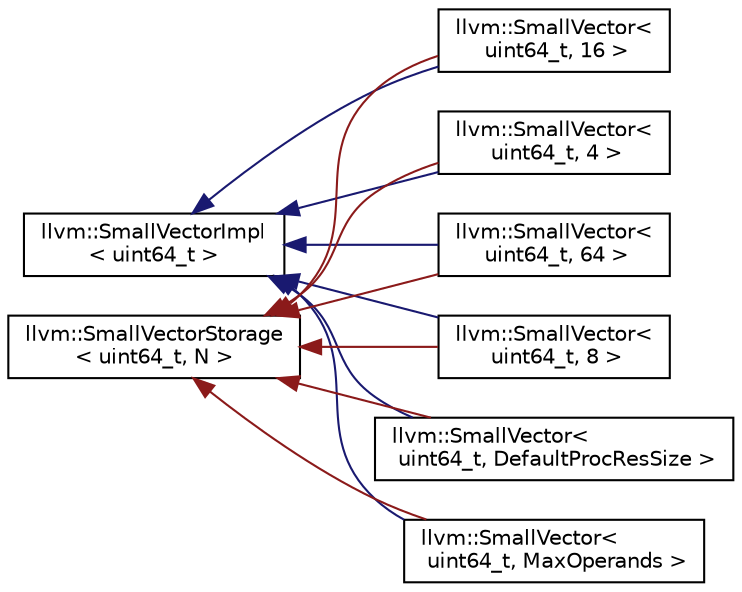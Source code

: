 digraph "Graphical Class Hierarchy"
{
 // LATEX_PDF_SIZE
  bgcolor="transparent";
  edge [fontname="Helvetica",fontsize="10",labelfontname="Helvetica",labelfontsize="10"];
  node [fontname="Helvetica",fontsize="10",shape=record];
  rankdir="LR";
  Node2920 [label="llvm::SmallVectorImpl\l\< uint64_t \>",height=0.2,width=0.4,color="black",URL="$classllvm_1_1SmallVectorImpl.html",tooltip=" "];
  Node2920 -> Node1 [dir="back",color="midnightblue",fontsize="10",style="solid",fontname="Helvetica"];
  Node1 [label="llvm::SmallVector\<\l uint64_t, 16 \>",height=0.2,width=0.4,color="black",URL="$classllvm_1_1SmallVector.html",tooltip=" "];
  Node2920 -> Node2 [dir="back",color="midnightblue",fontsize="10",style="solid",fontname="Helvetica"];
  Node2 [label="llvm::SmallVector\<\l uint64_t, 4 \>",height=0.2,width=0.4,color="black",URL="$classllvm_1_1SmallVector.html",tooltip=" "];
  Node2920 -> Node3 [dir="back",color="midnightblue",fontsize="10",style="solid",fontname="Helvetica"];
  Node3 [label="llvm::SmallVector\<\l uint64_t, 64 \>",height=0.2,width=0.4,color="black",URL="$classllvm_1_1SmallVector.html",tooltip=" "];
  Node2920 -> Node4 [dir="back",color="midnightblue",fontsize="10",style="solid",fontname="Helvetica"];
  Node4 [label="llvm::SmallVector\<\l uint64_t, 8 \>",height=0.2,width=0.4,color="black",URL="$classllvm_1_1SmallVector.html",tooltip=" "];
  Node2920 -> Node5 [dir="back",color="midnightblue",fontsize="10",style="solid",fontname="Helvetica"];
  Node5 [label="llvm::SmallVector\<\l uint64_t, DefaultProcResSize \>",height=0.2,width=0.4,color="black",URL="$classllvm_1_1SmallVector.html",tooltip=" "];
  Node2920 -> Node6 [dir="back",color="midnightblue",fontsize="10",style="solid",fontname="Helvetica"];
  Node6 [label="llvm::SmallVector\<\l uint64_t, MaxOperands \>",height=0.2,width=0.4,color="black",URL="$classllvm_1_1SmallVector.html",tooltip=" "];
  Node0 [label="llvm::SmallVectorStorage\l\< uint64_t, N \>",height=0.2,width=0.4,color="black",URL="$structllvm_1_1SmallVectorStorage.html",tooltip=" "];
  Node0 -> Node1 [dir="back",color="firebrick4",fontsize="10",style="solid",fontname="Helvetica"];
  Node0 -> Node2 [dir="back",color="firebrick4",fontsize="10",style="solid",fontname="Helvetica"];
  Node0 -> Node3 [dir="back",color="firebrick4",fontsize="10",style="solid",fontname="Helvetica"];
  Node0 -> Node4 [dir="back",color="firebrick4",fontsize="10",style="solid",fontname="Helvetica"];
  Node0 -> Node5 [dir="back",color="firebrick4",fontsize="10",style="solid",fontname="Helvetica"];
  Node0 -> Node6 [dir="back",color="firebrick4",fontsize="10",style="solid",fontname="Helvetica"];
}

